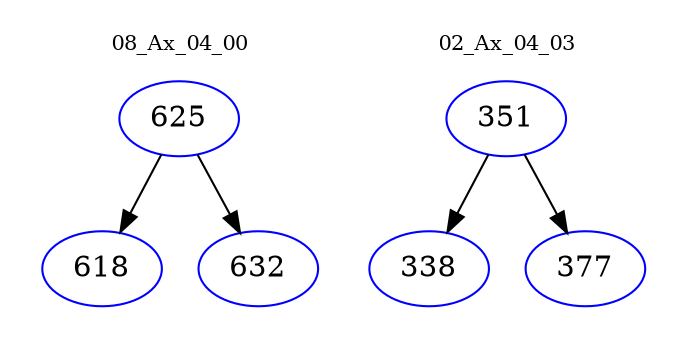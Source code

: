 digraph{
subgraph cluster_0 {
color = white
label = "08_Ax_04_00";
fontsize=10;
T0_625 [label="625", color="blue"]
T0_625 -> T0_618 [color="black"]
T0_618 [label="618", color="blue"]
T0_625 -> T0_632 [color="black"]
T0_632 [label="632", color="blue"]
}
subgraph cluster_1 {
color = white
label = "02_Ax_04_03";
fontsize=10;
T1_351 [label="351", color="blue"]
T1_351 -> T1_338 [color="black"]
T1_338 [label="338", color="blue"]
T1_351 -> T1_377 [color="black"]
T1_377 [label="377", color="blue"]
}
}
